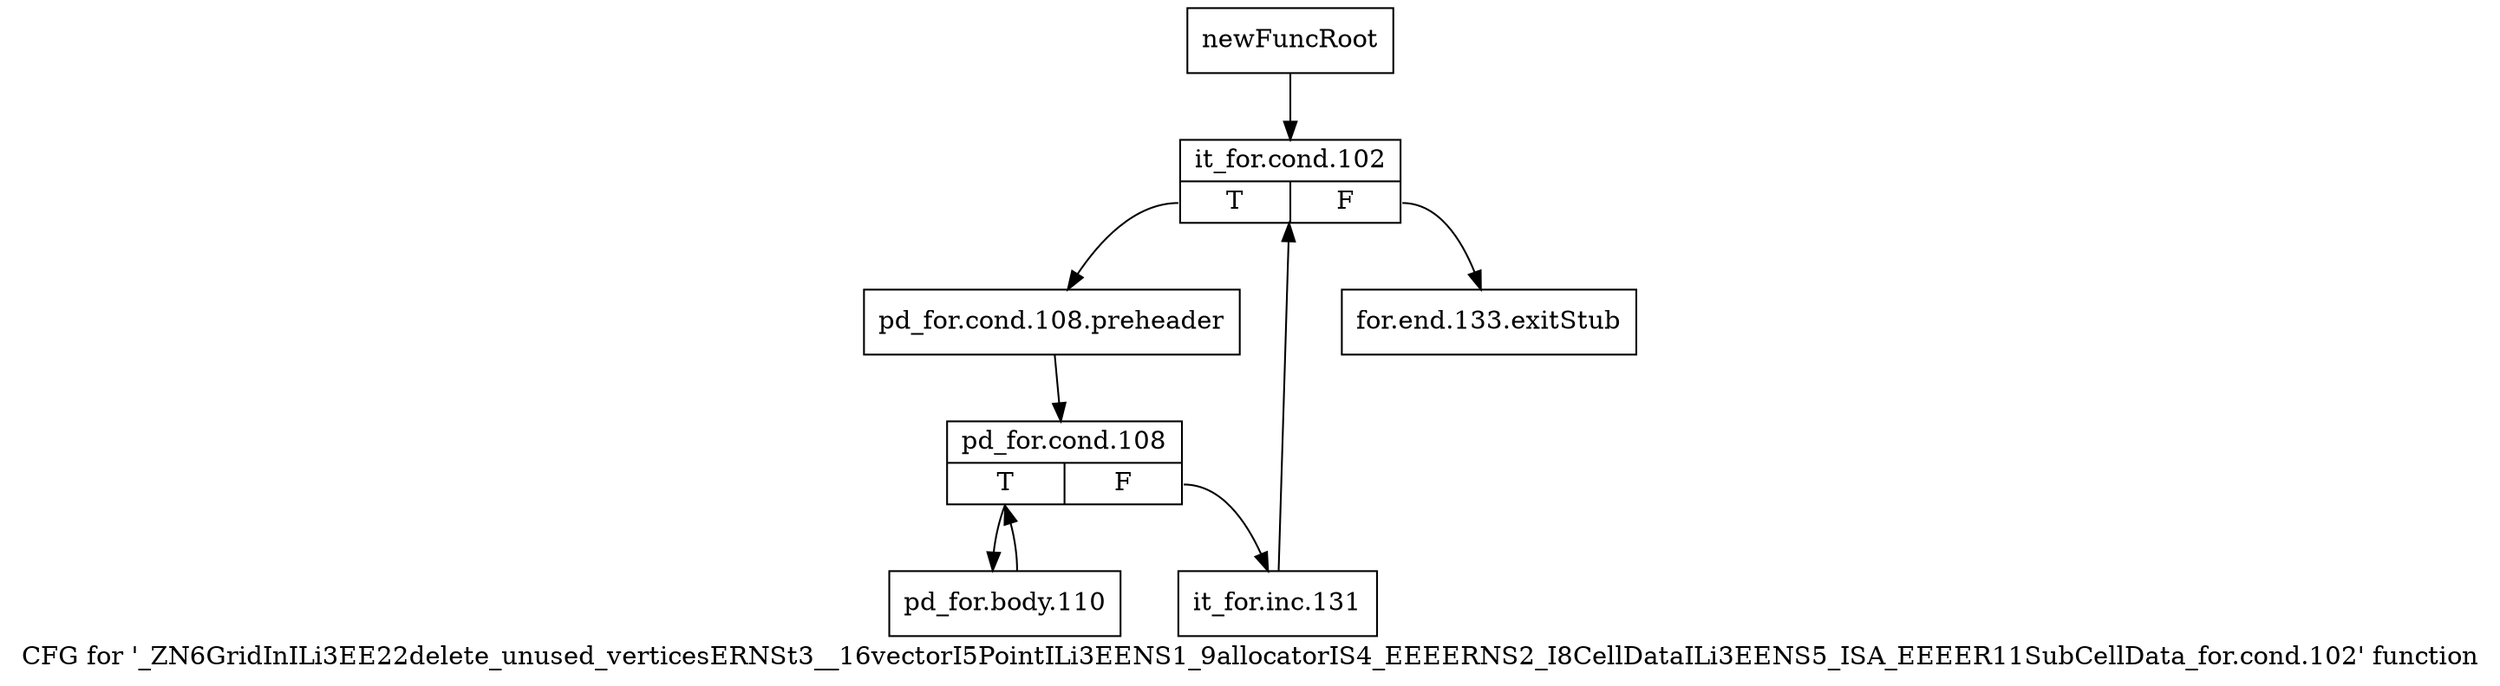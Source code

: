 digraph "CFG for '_ZN6GridInILi3EE22delete_unused_verticesERNSt3__16vectorI5PointILi3EENS1_9allocatorIS4_EEEERNS2_I8CellDataILi3EENS5_ISA_EEEER11SubCellData_for.cond.102' function" {
	label="CFG for '_ZN6GridInILi3EE22delete_unused_verticesERNSt3__16vectorI5PointILi3EENS1_9allocatorIS4_EEEERNS2_I8CellDataILi3EENS5_ISA_EEEER11SubCellData_for.cond.102' function";

	Node0x938a490 [shape=record,label="{newFuncRoot}"];
	Node0x938a490 -> Node0x938a530;
	Node0x938a4e0 [shape=record,label="{for.end.133.exitStub}"];
	Node0x938a530 [shape=record,label="{it_for.cond.102|{<s0>T|<s1>F}}"];
	Node0x938a530:s0 -> Node0x938a580;
	Node0x938a530:s1 -> Node0x938a4e0;
	Node0x938a580 [shape=record,label="{pd_for.cond.108.preheader}"];
	Node0x938a580 -> Node0x938a5d0;
	Node0x938a5d0 [shape=record,label="{pd_for.cond.108|{<s0>T|<s1>F}}"];
	Node0x938a5d0:s0 -> Node0x938a670;
	Node0x938a5d0:s1 -> Node0x938a620;
	Node0x938a620 [shape=record,label="{it_for.inc.131}"];
	Node0x938a620 -> Node0x938a530;
	Node0x938a670 [shape=record,label="{pd_for.body.110}"];
	Node0x938a670 -> Node0x938a5d0;
}
